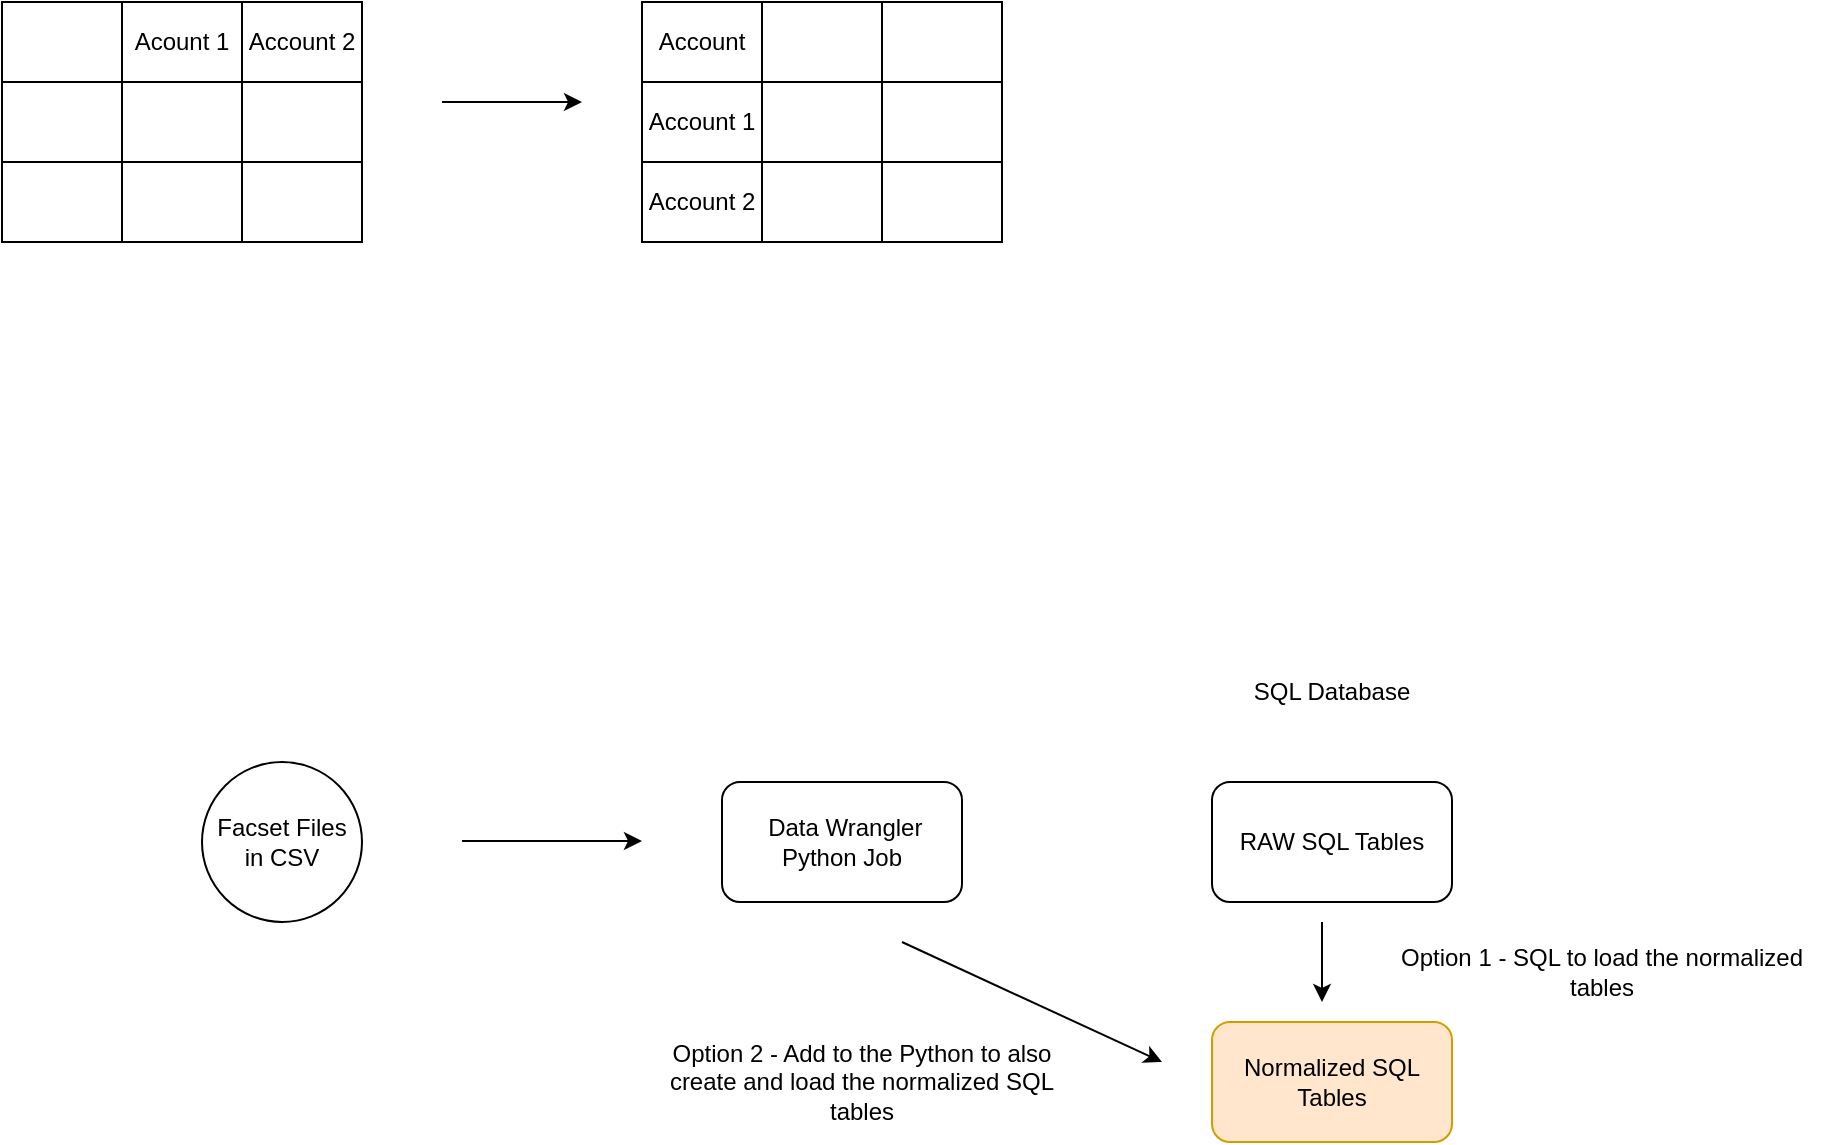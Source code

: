 <mxfile version="20.3.0" type="device"><diagram id="ySrlnsFwgBVLakdUpezT" name="Page-1"><mxGraphModel dx="1173" dy="784" grid="1" gridSize="10" guides="1" tooltips="1" connect="1" arrows="1" fold="1" page="1" pageScale="1" pageWidth="1100" pageHeight="850" math="0" shadow="0"><root><mxCell id="0"/><mxCell id="1" parent="0"/><mxCell id="uU8WP68A5KI9jE551zeY-2" value="&amp;nbsp;Data Wrangler Python Job" style="rounded=1;whiteSpace=wrap;html=1;" vertex="1" parent="1"><mxGeometry x="460" y="430" width="120" height="60" as="geometry"/></mxCell><mxCell id="uU8WP68A5KI9jE551zeY-3" value="SQL Database" style="text;html=1;strokeColor=none;fillColor=none;align=center;verticalAlign=middle;whiteSpace=wrap;rounded=0;" vertex="1" parent="1"><mxGeometry x="720" y="370" width="90" height="30" as="geometry"/></mxCell><mxCell id="uU8WP68A5KI9jE551zeY-4" value="RAW SQL Tables" style="rounded=1;whiteSpace=wrap;html=1;" vertex="1" parent="1"><mxGeometry x="705" y="430" width="120" height="60" as="geometry"/></mxCell><mxCell id="uU8WP68A5KI9jE551zeY-5" value="Normalized SQL Tables" style="rounded=1;whiteSpace=wrap;html=1;fillColor=#ffe6cc;strokeColor=#d79b00;" vertex="1" parent="1"><mxGeometry x="705" y="550" width="120" height="60" as="geometry"/></mxCell><mxCell id="uU8WP68A5KI9jE551zeY-6" value="" style="endArrow=classic;html=1;rounded=0;" edge="1" parent="1"><mxGeometry width="50" height="50" relative="1" as="geometry"><mxPoint x="760" y="500" as="sourcePoint"/><mxPoint x="760" y="540" as="targetPoint"/></mxGeometry></mxCell><mxCell id="uU8WP68A5KI9jE551zeY-7" value="Option 1 - SQL to load the normalized tables" style="text;html=1;strokeColor=none;fillColor=none;align=center;verticalAlign=middle;whiteSpace=wrap;rounded=0;" vertex="1" parent="1"><mxGeometry x="790" y="500" width="220" height="50" as="geometry"/></mxCell><mxCell id="uU8WP68A5KI9jE551zeY-10" value="" style="endArrow=classic;html=1;rounded=0;" edge="1" parent="1"><mxGeometry width="50" height="50" relative="1" as="geometry"><mxPoint x="550" y="510" as="sourcePoint"/><mxPoint x="680" y="570" as="targetPoint"/></mxGeometry></mxCell><mxCell id="uU8WP68A5KI9jE551zeY-11" value="Option 2 - Add to the Python to also create and load the normalized SQL tables" style="text;html=1;strokeColor=none;fillColor=none;align=center;verticalAlign=middle;whiteSpace=wrap;rounded=0;" vertex="1" parent="1"><mxGeometry x="420" y="555" width="220" height="50" as="geometry"/></mxCell><mxCell id="uU8WP68A5KI9jE551zeY-12" value="" style="endArrow=classic;html=1;rounded=0;" edge="1" parent="1"><mxGeometry width="50" height="50" relative="1" as="geometry"><mxPoint x="330" y="459.5" as="sourcePoint"/><mxPoint x="420" y="459.5" as="targetPoint"/></mxGeometry></mxCell><mxCell id="uU8WP68A5KI9jE551zeY-13" value="Facset Files&lt;br&gt;in CSV" style="ellipse;whiteSpace=wrap;html=1;aspect=fixed;" vertex="1" parent="1"><mxGeometry x="200" y="420" width="80" height="80" as="geometry"/></mxCell><mxCell id="uU8WP68A5KI9jE551zeY-14" value="" style="shape=table;html=1;whiteSpace=wrap;startSize=0;container=1;collapsible=0;childLayout=tableLayout;" vertex="1" parent="1"><mxGeometry x="100" y="40" width="180" height="120" as="geometry"/></mxCell><mxCell id="uU8WP68A5KI9jE551zeY-15" value="" style="shape=tableRow;horizontal=0;startSize=0;swimlaneHead=0;swimlaneBody=0;top=0;left=0;bottom=0;right=0;collapsible=0;dropTarget=0;fillColor=none;points=[[0,0.5],[1,0.5]];portConstraint=eastwest;" vertex="1" parent="uU8WP68A5KI9jE551zeY-14"><mxGeometry width="180" height="40" as="geometry"/></mxCell><mxCell id="uU8WP68A5KI9jE551zeY-16" value="" style="shape=partialRectangle;html=1;whiteSpace=wrap;connectable=0;fillColor=none;top=0;left=0;bottom=0;right=0;overflow=hidden;" vertex="1" parent="uU8WP68A5KI9jE551zeY-15"><mxGeometry width="60" height="40" as="geometry"><mxRectangle width="60" height="40" as="alternateBounds"/></mxGeometry></mxCell><mxCell id="uU8WP68A5KI9jE551zeY-17" value="Acount 1" style="shape=partialRectangle;html=1;whiteSpace=wrap;connectable=0;fillColor=none;top=0;left=0;bottom=0;right=0;overflow=hidden;" vertex="1" parent="uU8WP68A5KI9jE551zeY-15"><mxGeometry x="60" width="60" height="40" as="geometry"><mxRectangle width="60" height="40" as="alternateBounds"/></mxGeometry></mxCell><mxCell id="uU8WP68A5KI9jE551zeY-18" value="Account 2" style="shape=partialRectangle;html=1;whiteSpace=wrap;connectable=0;fillColor=none;top=0;left=0;bottom=0;right=0;overflow=hidden;" vertex="1" parent="uU8WP68A5KI9jE551zeY-15"><mxGeometry x="120" width="60" height="40" as="geometry"><mxRectangle width="60" height="40" as="alternateBounds"/></mxGeometry></mxCell><mxCell id="uU8WP68A5KI9jE551zeY-19" value="" style="shape=tableRow;horizontal=0;startSize=0;swimlaneHead=0;swimlaneBody=0;top=0;left=0;bottom=0;right=0;collapsible=0;dropTarget=0;fillColor=none;points=[[0,0.5],[1,0.5]];portConstraint=eastwest;" vertex="1" parent="uU8WP68A5KI9jE551zeY-14"><mxGeometry y="40" width="180" height="40" as="geometry"/></mxCell><mxCell id="uU8WP68A5KI9jE551zeY-20" value="" style="shape=partialRectangle;html=1;whiteSpace=wrap;connectable=0;fillColor=none;top=0;left=0;bottom=0;right=0;overflow=hidden;" vertex="1" parent="uU8WP68A5KI9jE551zeY-19"><mxGeometry width="60" height="40" as="geometry"><mxRectangle width="60" height="40" as="alternateBounds"/></mxGeometry></mxCell><mxCell id="uU8WP68A5KI9jE551zeY-21" value="" style="shape=partialRectangle;html=1;whiteSpace=wrap;connectable=0;fillColor=none;top=0;left=0;bottom=0;right=0;overflow=hidden;" vertex="1" parent="uU8WP68A5KI9jE551zeY-19"><mxGeometry x="60" width="60" height="40" as="geometry"><mxRectangle width="60" height="40" as="alternateBounds"/></mxGeometry></mxCell><mxCell id="uU8WP68A5KI9jE551zeY-22" value="" style="shape=partialRectangle;html=1;whiteSpace=wrap;connectable=0;fillColor=none;top=0;left=0;bottom=0;right=0;overflow=hidden;" vertex="1" parent="uU8WP68A5KI9jE551zeY-19"><mxGeometry x="120" width="60" height="40" as="geometry"><mxRectangle width="60" height="40" as="alternateBounds"/></mxGeometry></mxCell><mxCell id="uU8WP68A5KI9jE551zeY-23" value="" style="shape=tableRow;horizontal=0;startSize=0;swimlaneHead=0;swimlaneBody=0;top=0;left=0;bottom=0;right=0;collapsible=0;dropTarget=0;fillColor=none;points=[[0,0.5],[1,0.5]];portConstraint=eastwest;" vertex="1" parent="uU8WP68A5KI9jE551zeY-14"><mxGeometry y="80" width="180" height="40" as="geometry"/></mxCell><mxCell id="uU8WP68A5KI9jE551zeY-24" value="" style="shape=partialRectangle;html=1;whiteSpace=wrap;connectable=0;fillColor=none;top=0;left=0;bottom=0;right=0;overflow=hidden;" vertex="1" parent="uU8WP68A5KI9jE551zeY-23"><mxGeometry width="60" height="40" as="geometry"><mxRectangle width="60" height="40" as="alternateBounds"/></mxGeometry></mxCell><mxCell id="uU8WP68A5KI9jE551zeY-25" value="" style="shape=partialRectangle;html=1;whiteSpace=wrap;connectable=0;fillColor=none;top=0;left=0;bottom=0;right=0;overflow=hidden;" vertex="1" parent="uU8WP68A5KI9jE551zeY-23"><mxGeometry x="60" width="60" height="40" as="geometry"><mxRectangle width="60" height="40" as="alternateBounds"/></mxGeometry></mxCell><mxCell id="uU8WP68A5KI9jE551zeY-26" value="" style="shape=partialRectangle;html=1;whiteSpace=wrap;connectable=0;fillColor=none;top=0;left=0;bottom=0;right=0;overflow=hidden;pointerEvents=1;" vertex="1" parent="uU8WP68A5KI9jE551zeY-23"><mxGeometry x="120" width="60" height="40" as="geometry"><mxRectangle width="60" height="40" as="alternateBounds"/></mxGeometry></mxCell><mxCell id="uU8WP68A5KI9jE551zeY-28" value="" style="endArrow=classic;html=1;rounded=0;" edge="1" parent="1"><mxGeometry width="50" height="50" relative="1" as="geometry"><mxPoint x="320" y="90" as="sourcePoint"/><mxPoint x="390" y="90" as="targetPoint"/></mxGeometry></mxCell><mxCell id="uU8WP68A5KI9jE551zeY-29" value="" style="shape=table;html=1;whiteSpace=wrap;startSize=0;container=1;collapsible=0;childLayout=tableLayout;" vertex="1" parent="1"><mxGeometry x="420" y="40" width="180" height="120" as="geometry"/></mxCell><mxCell id="uU8WP68A5KI9jE551zeY-30" value="" style="shape=tableRow;horizontal=0;startSize=0;swimlaneHead=0;swimlaneBody=0;top=0;left=0;bottom=0;right=0;collapsible=0;dropTarget=0;fillColor=none;points=[[0,0.5],[1,0.5]];portConstraint=eastwest;" vertex="1" parent="uU8WP68A5KI9jE551zeY-29"><mxGeometry width="180" height="40" as="geometry"/></mxCell><mxCell id="uU8WP68A5KI9jE551zeY-31" value="Account" style="shape=partialRectangle;html=1;whiteSpace=wrap;connectable=0;fillColor=none;top=0;left=0;bottom=0;right=0;overflow=hidden;" vertex="1" parent="uU8WP68A5KI9jE551zeY-30"><mxGeometry width="60" height="40" as="geometry"><mxRectangle width="60" height="40" as="alternateBounds"/></mxGeometry></mxCell><mxCell id="uU8WP68A5KI9jE551zeY-32" value="" style="shape=partialRectangle;html=1;whiteSpace=wrap;connectable=0;fillColor=none;top=0;left=0;bottom=0;right=0;overflow=hidden;" vertex="1" parent="uU8WP68A5KI9jE551zeY-30"><mxGeometry x="60" width="60" height="40" as="geometry"><mxRectangle width="60" height="40" as="alternateBounds"/></mxGeometry></mxCell><mxCell id="uU8WP68A5KI9jE551zeY-33" value="" style="shape=partialRectangle;html=1;whiteSpace=wrap;connectable=0;fillColor=none;top=0;left=0;bottom=0;right=0;overflow=hidden;" vertex="1" parent="uU8WP68A5KI9jE551zeY-30"><mxGeometry x="120" width="60" height="40" as="geometry"><mxRectangle width="60" height="40" as="alternateBounds"/></mxGeometry></mxCell><mxCell id="uU8WP68A5KI9jE551zeY-34" value="" style="shape=tableRow;horizontal=0;startSize=0;swimlaneHead=0;swimlaneBody=0;top=0;left=0;bottom=0;right=0;collapsible=0;dropTarget=0;fillColor=none;points=[[0,0.5],[1,0.5]];portConstraint=eastwest;" vertex="1" parent="uU8WP68A5KI9jE551zeY-29"><mxGeometry y="40" width="180" height="40" as="geometry"/></mxCell><mxCell id="uU8WP68A5KI9jE551zeY-35" value="Account 1" style="shape=partialRectangle;html=1;whiteSpace=wrap;connectable=0;fillColor=none;top=0;left=0;bottom=0;right=0;overflow=hidden;" vertex="1" parent="uU8WP68A5KI9jE551zeY-34"><mxGeometry width="60" height="40" as="geometry"><mxRectangle width="60" height="40" as="alternateBounds"/></mxGeometry></mxCell><mxCell id="uU8WP68A5KI9jE551zeY-36" value="" style="shape=partialRectangle;html=1;whiteSpace=wrap;connectable=0;fillColor=none;top=0;left=0;bottom=0;right=0;overflow=hidden;" vertex="1" parent="uU8WP68A5KI9jE551zeY-34"><mxGeometry x="60" width="60" height="40" as="geometry"><mxRectangle width="60" height="40" as="alternateBounds"/></mxGeometry></mxCell><mxCell id="uU8WP68A5KI9jE551zeY-37" value="" style="shape=partialRectangle;html=1;whiteSpace=wrap;connectable=0;fillColor=none;top=0;left=0;bottom=0;right=0;overflow=hidden;" vertex="1" parent="uU8WP68A5KI9jE551zeY-34"><mxGeometry x="120" width="60" height="40" as="geometry"><mxRectangle width="60" height="40" as="alternateBounds"/></mxGeometry></mxCell><mxCell id="uU8WP68A5KI9jE551zeY-38" value="" style="shape=tableRow;horizontal=0;startSize=0;swimlaneHead=0;swimlaneBody=0;top=0;left=0;bottom=0;right=0;collapsible=0;dropTarget=0;fillColor=none;points=[[0,0.5],[1,0.5]];portConstraint=eastwest;" vertex="1" parent="uU8WP68A5KI9jE551zeY-29"><mxGeometry y="80" width="180" height="40" as="geometry"/></mxCell><mxCell id="uU8WP68A5KI9jE551zeY-39" value="Account 2" style="shape=partialRectangle;html=1;whiteSpace=wrap;connectable=0;fillColor=none;top=0;left=0;bottom=0;right=0;overflow=hidden;" vertex="1" parent="uU8WP68A5KI9jE551zeY-38"><mxGeometry width="60" height="40" as="geometry"><mxRectangle width="60" height="40" as="alternateBounds"/></mxGeometry></mxCell><mxCell id="uU8WP68A5KI9jE551zeY-40" value="" style="shape=partialRectangle;html=1;whiteSpace=wrap;connectable=0;fillColor=none;top=0;left=0;bottom=0;right=0;overflow=hidden;" vertex="1" parent="uU8WP68A5KI9jE551zeY-38"><mxGeometry x="60" width="60" height="40" as="geometry"><mxRectangle width="60" height="40" as="alternateBounds"/></mxGeometry></mxCell><mxCell id="uU8WP68A5KI9jE551zeY-41" value="" style="shape=partialRectangle;html=1;whiteSpace=wrap;connectable=0;fillColor=none;top=0;left=0;bottom=0;right=0;overflow=hidden;pointerEvents=1;" vertex="1" parent="uU8WP68A5KI9jE551zeY-38"><mxGeometry x="120" width="60" height="40" as="geometry"><mxRectangle width="60" height="40" as="alternateBounds"/></mxGeometry></mxCell></root></mxGraphModel></diagram></mxfile>